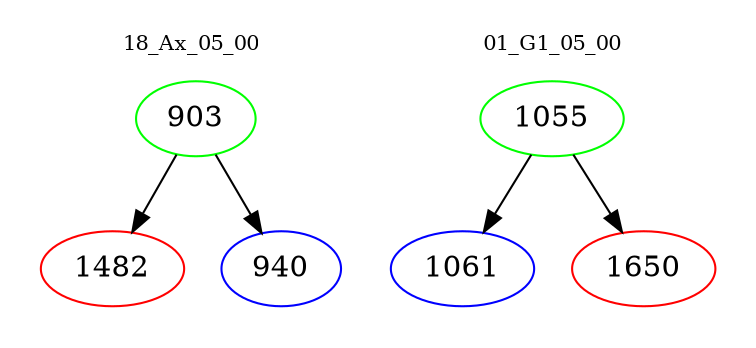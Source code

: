 digraph{
subgraph cluster_0 {
color = white
label = "18_Ax_05_00";
fontsize=10;
T0_903 [label="903", color="green"]
T0_903 -> T0_1482 [color="black"]
T0_1482 [label="1482", color="red"]
T0_903 -> T0_940 [color="black"]
T0_940 [label="940", color="blue"]
}
subgraph cluster_1 {
color = white
label = "01_G1_05_00";
fontsize=10;
T1_1055 [label="1055", color="green"]
T1_1055 -> T1_1061 [color="black"]
T1_1061 [label="1061", color="blue"]
T1_1055 -> T1_1650 [color="black"]
T1_1650 [label="1650", color="red"]
}
}
